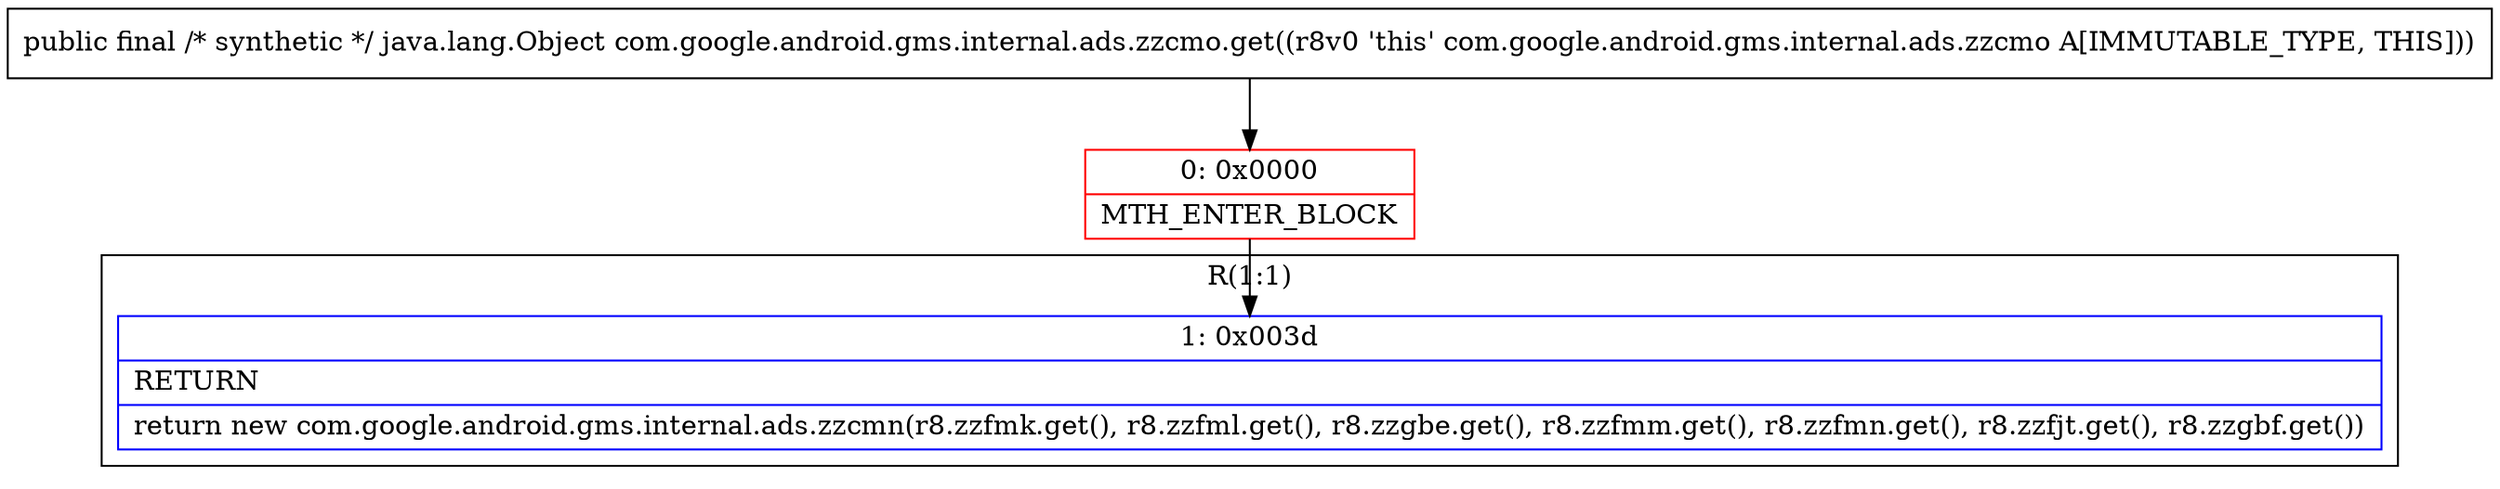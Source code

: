 digraph "CFG forcom.google.android.gms.internal.ads.zzcmo.get()Ljava\/lang\/Object;" {
subgraph cluster_Region_1838130524 {
label = "R(1:1)";
node [shape=record,color=blue];
Node_1 [shape=record,label="{1\:\ 0x003d|RETURN\l|return new com.google.android.gms.internal.ads.zzcmn(r8.zzfmk.get(), r8.zzfml.get(), r8.zzgbe.get(), r8.zzfmm.get(), r8.zzfmn.get(), r8.zzfjt.get(), r8.zzgbf.get())\l}"];
}
Node_0 [shape=record,color=red,label="{0\:\ 0x0000|MTH_ENTER_BLOCK\l}"];
MethodNode[shape=record,label="{public final \/* synthetic *\/ java.lang.Object com.google.android.gms.internal.ads.zzcmo.get((r8v0 'this' com.google.android.gms.internal.ads.zzcmo A[IMMUTABLE_TYPE, THIS])) }"];
MethodNode -> Node_0;
Node_0 -> Node_1;
}

